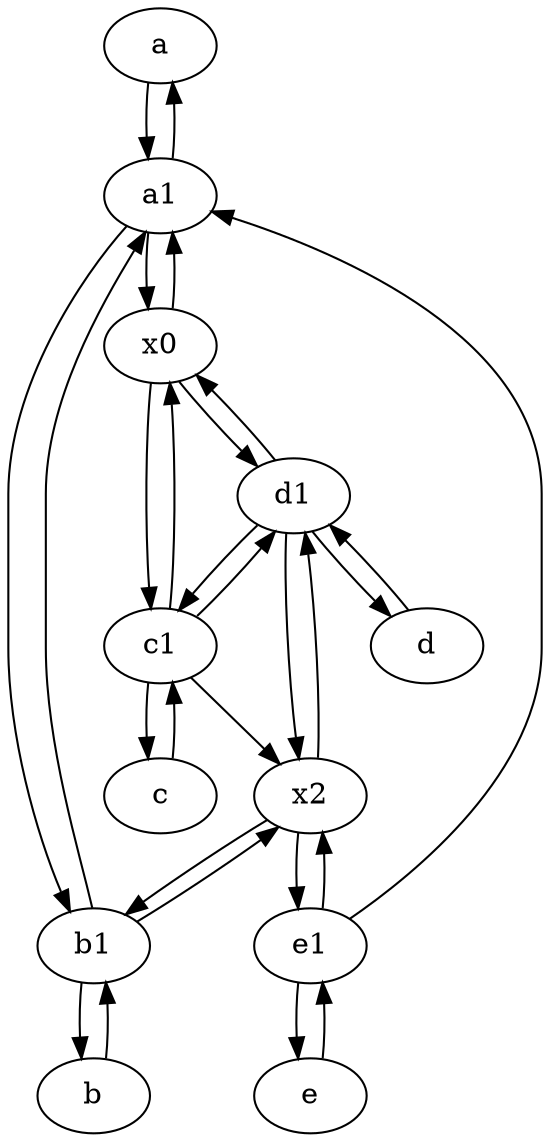 digraph  {
	a [pos="40,10!"];
	c [pos="20,10!"];
	d1 [pos="25,30!"];
	e [pos="30,50!"];
	b1 [pos="45,20!"];
	c1 [pos="30,15!"];
	x2;
	b [pos="50,20!"];
	a1 [pos="40,15!"];
	d [pos="20,30!"];
	x0;
	e1 [pos="25,45!"];
	x2 -> d1;
	c1 -> c;
	a1 -> a;
	d -> d1;
	d1 -> x2;
	c1 -> x0;
	e -> e1;
	e1 -> e;
	x2 -> e1;
	b1 -> a1;
	c1 -> x2;
	a1 -> b1;
	x0 -> c1;
	d1 -> d;
	b1 -> b;
	b1 -> x2;
	x2 -> b1;
	e1 -> a1;
	c -> c1;
	d1 -> x0;
	e1 -> x2;
	c1 -> d1;
	x0 -> a1;
	a1 -> x0;
	a -> a1;
	d1 -> c1;
	x0 -> d1;
	b -> b1;

	}